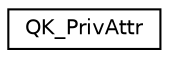 digraph "Graphical Class Hierarchy"
{
 // LATEX_PDF_SIZE
  edge [fontname="Helvetica",fontsize="10",labelfontname="Helvetica",labelfontsize="10"];
  node [fontname="Helvetica",fontsize="10",shape=record];
  rankdir="LR";
  Node0 [label="QK_PrivAttr",height=0.2,width=0.4,color="black", fillcolor="white", style="filled",URL="$qk_8h.html#struct_q_k___priv_attr",tooltip="private attributes of the QK kernel"];
}
